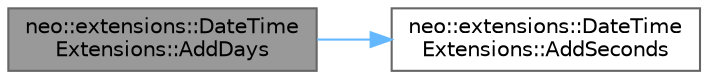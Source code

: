 digraph "neo::extensions::DateTimeExtensions::AddDays"
{
 // LATEX_PDF_SIZE
  bgcolor="transparent";
  edge [fontname=Helvetica,fontsize=10,labelfontname=Helvetica,labelfontsize=10];
  node [fontname=Helvetica,fontsize=10,shape=box,height=0.2,width=0.4];
  rankdir="LR";
  Node1 [id="Node000001",label="neo::extensions::DateTime\lExtensions::AddDays",height=0.2,width=0.4,color="gray40", fillcolor="grey60", style="filled", fontcolor="black",tooltip="Add days to timestamp."];
  Node1 -> Node2 [id="edge2_Node000001_Node000002",color="steelblue1",style="solid",tooltip=" "];
  Node2 [id="Node000002",label="neo::extensions::DateTime\lExtensions::AddSeconds",height=0.2,width=0.4,color="grey40", fillcolor="white", style="filled",URL="$classneo_1_1extensions_1_1_date_time_extensions.html#af4935e6e7c07ce21cd354ab2508e8c34",tooltip="Add seconds to timestamp."];
}
